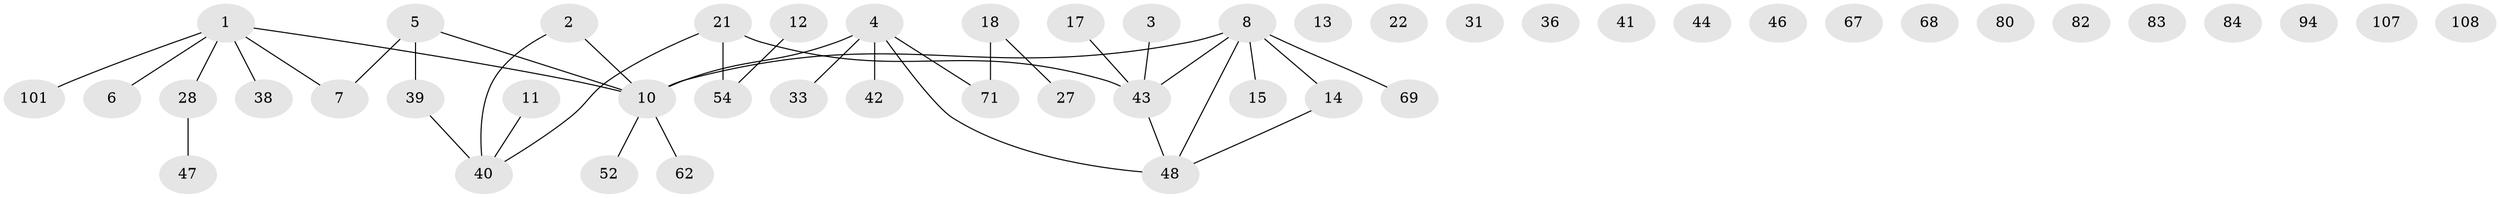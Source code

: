 // original degree distribution, {3: 0.1574074074074074, 1: 0.32407407407407407, 2: 0.2962962962962963, 4: 0.046296296296296294, 5: 0.037037037037037035, 0: 0.12962962962962962, 6: 0.009259259259259259}
// Generated by graph-tools (version 1.1) at 2025/16/03/04/25 18:16:30]
// undirected, 48 vertices, 37 edges
graph export_dot {
graph [start="1"]
  node [color=gray90,style=filled];
  1 [super="+78+34+20"];
  2 [super="+24"];
  3 [super="+70"];
  4 [super="+32"];
  5 [super="+93+9"];
  6 [super="+16+23"];
  7 [super="+19+51+25"];
  8 [super="+50+37"];
  10 [super="+74+104"];
  11 [super="+60"];
  12;
  13;
  14;
  15 [super="+96"];
  17;
  18 [super="+30"];
  21 [super="+26"];
  22;
  27;
  28 [super="+35+58"];
  31;
  33;
  36;
  38;
  39 [super="+72"];
  40 [super="+65+56+49"];
  41;
  42 [super="+86"];
  43 [super="+91"];
  44 [super="+79"];
  46;
  47;
  48 [super="+106+77+59"];
  52;
  54 [super="+97+103+63+55"];
  62 [super="+90"];
  67;
  68;
  69 [super="+85"];
  71 [super="+76"];
  80 [super="+88"];
  82;
  83;
  84;
  94;
  101;
  107;
  108;
  1 -- 7;
  1 -- 6;
  1 -- 38;
  1 -- 10;
  1 -- 28;
  1 -- 101;
  2 -- 40;
  2 -- 10;
  3 -- 43;
  4 -- 48;
  4 -- 33;
  4 -- 71;
  4 -- 42;
  4 -- 10;
  5 -- 39;
  5 -- 10;
  5 -- 7;
  8 -- 15;
  8 -- 48;
  8 -- 14;
  8 -- 43;
  8 -- 69;
  8 -- 10;
  10 -- 52;
  10 -- 62;
  11 -- 40;
  12 -- 54;
  14 -- 48;
  17 -- 43;
  18 -- 27;
  18 -- 71;
  21 -- 40;
  21 -- 43;
  21 -- 54 [weight=2];
  28 -- 47;
  39 -- 40;
  43 -- 48;
}
